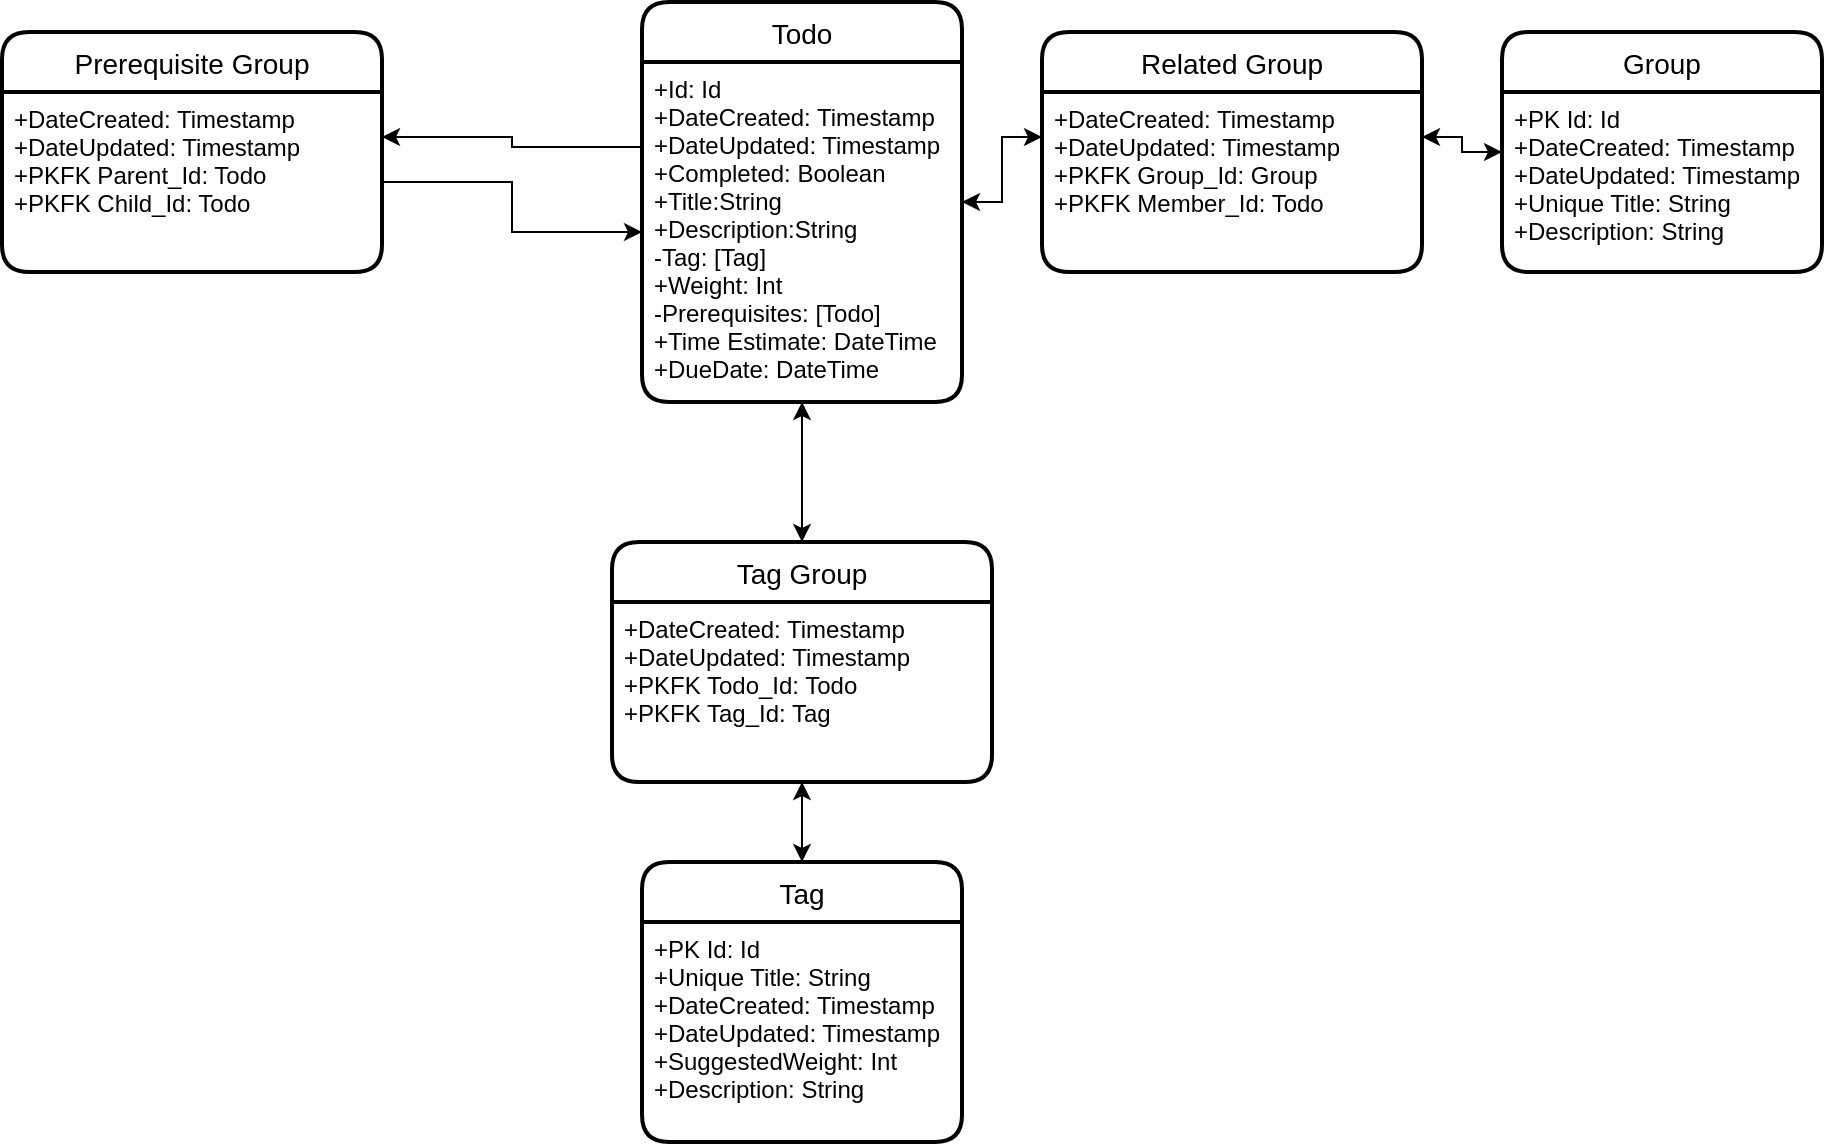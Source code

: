 <mxfile version="14.7.2" type="device" pages="4"><diagram id="w9Z-Ot1DT9RjUsLo7C4t" name="Database"><mxGraphModel dx="1202" dy="752" grid="1" gridSize="10" guides="1" tooltips="1" connect="1" arrows="1" fold="1" page="1" pageScale="1" pageWidth="850" pageHeight="1100" math="0" shadow="0"><root><mxCell id="0"/><mxCell id="1" parent="0"/><mxCell id="lCKme6r000xQtiHqYzqh-4" style="edgeStyle=orthogonalEdgeStyle;rounded=0;orthogonalLoop=1;jettySize=auto;html=1;entryX=0;entryY=0.25;entryDx=0;entryDy=0;startArrow=classic;startFill=1;" parent="1" source="hEsXncQ1UIlWttrNOkni-10" target="uS29JIJUTEtiiOTJYkYj-2" edge="1"><mxGeometry relative="1" as="geometry"/></mxCell><mxCell id="hEsXncQ1UIlWttrNOkni-10" value="Todo" style="swimlane;childLayout=stackLayout;horizontal=1;startSize=30;horizontalStack=0;rounded=1;fontSize=14;fontStyle=0;strokeWidth=2;resizeParent=0;resizeLast=1;shadow=0;dashed=0;align=center;" parent="1" vertex="1"><mxGeometry x="30" y="150" width="160" height="200" as="geometry"/></mxCell><mxCell id="hEsXncQ1UIlWttrNOkni-11" value="+Id: Id&#10;+DateCreated: Timestamp&#10;+DateUpdated: Timestamp&#10;+Completed: Boolean&#10;+Title:String&#10;+Description:String&#10;-Tag: [Tag]&#10;+Weight: Int&#10;-Prerequisites: [Todo]&#10;+Time Estimate: DateTime&#10;+DueDate: DateTime" style="align=left;strokeColor=none;fillColor=none;spacingLeft=4;fontSize=12;verticalAlign=top;resizable=0;rotatable=0;part=1;" parent="hEsXncQ1UIlWttrNOkni-10" vertex="1"><mxGeometry y="30" width="160" height="170" as="geometry"/></mxCell><mxCell id="hEsXncQ1UIlWttrNOkni-14" value="Tag" style="swimlane;childLayout=stackLayout;horizontal=1;startSize=30;horizontalStack=0;rounded=1;fontSize=14;fontStyle=0;strokeWidth=2;resizeParent=0;resizeLast=1;shadow=0;dashed=0;align=center;" parent="1" vertex="1"><mxGeometry x="30" y="580" width="160" height="140" as="geometry"/></mxCell><mxCell id="hEsXncQ1UIlWttrNOkni-15" value="+PK Id: Id&#10;+Unique Title: String&#10;+DateCreated: Timestamp&#10;+DateUpdated: Timestamp&#10;+SuggestedWeight: Int&#10;+Description: String" style="align=left;strokeColor=none;fillColor=none;spacingLeft=4;fontSize=12;verticalAlign=top;resizable=0;rotatable=0;part=1;" parent="hEsXncQ1UIlWttrNOkni-14" vertex="1"><mxGeometry y="30" width="160" height="110" as="geometry"/></mxCell><mxCell id="lCKme6r000xQtiHqYzqh-3" style="edgeStyle=orthogonalEdgeStyle;rounded=0;orthogonalLoop=1;jettySize=auto;html=1;exitX=1;exitY=0.25;exitDx=0;exitDy=0;startArrow=classic;startFill=1;" parent="1" source="uS29JIJUTEtiiOTJYkYj-2" target="XiJTM9VHNmCkI-6jd9-G-1" edge="1"><mxGeometry relative="1" as="geometry"/></mxCell><mxCell id="XiJTM9VHNmCkI-6jd9-G-1" value="Group" style="swimlane;childLayout=stackLayout;horizontal=1;startSize=30;horizontalStack=0;rounded=1;fontSize=14;fontStyle=0;strokeWidth=2;resizeParent=0;resizeLast=1;shadow=0;dashed=0;align=center;" parent="1" vertex="1"><mxGeometry x="460" y="165" width="160" height="120" as="geometry"/></mxCell><mxCell id="XiJTM9VHNmCkI-6jd9-G-2" value="+PK Id: Id&#10;+DateCreated: Timestamp&#10;+DateUpdated: Timestamp&#10;+Unique Title: String&#10;+Description: String" style="align=left;strokeColor=none;fillColor=none;spacingLeft=4;fontSize=12;verticalAlign=top;resizable=0;rotatable=0;part=1;" parent="XiJTM9VHNmCkI-6jd9-G-1" vertex="1"><mxGeometry y="30" width="160" height="90" as="geometry"/></mxCell><mxCell id="uS29JIJUTEtiiOTJYkYj-1" value="Related Group" style="swimlane;childLayout=stackLayout;horizontal=1;startSize=30;horizontalStack=0;rounded=1;fontSize=14;fontStyle=0;strokeWidth=2;resizeParent=0;resizeLast=1;shadow=0;dashed=0;align=center;" parent="1" vertex="1"><mxGeometry x="230" y="165" width="190" height="120" as="geometry"/></mxCell><mxCell id="uS29JIJUTEtiiOTJYkYj-2" value="+DateCreated: Timestamp&#10;+DateUpdated: Timestamp&#10;+PKFK Group_Id: Group&#10;+PKFK Member_Id: Todo" style="align=left;strokeColor=none;fillColor=none;spacingLeft=4;fontSize=12;verticalAlign=top;resizable=0;rotatable=0;part=1;" parent="uS29JIJUTEtiiOTJYkYj-1" vertex="1"><mxGeometry y="30" width="190" height="90" as="geometry"/></mxCell><mxCell id="uS29JIJUTEtiiOTJYkYj-3" value="Tag Group" style="swimlane;childLayout=stackLayout;horizontal=1;startSize=30;horizontalStack=0;rounded=1;fontSize=14;fontStyle=0;strokeWidth=2;resizeParent=0;resizeLast=1;shadow=0;dashed=0;align=center;" parent="1" vertex="1"><mxGeometry x="15" y="420" width="190" height="120" as="geometry"/></mxCell><mxCell id="uS29JIJUTEtiiOTJYkYj-4" value="+DateCreated: Timestamp&#10;+DateUpdated: Timestamp&#10;+PKFK Todo_Id: Todo&#10;+PKFK Tag_Id: Tag" style="align=left;strokeColor=none;fillColor=none;spacingLeft=4;fontSize=12;verticalAlign=top;resizable=0;rotatable=0;part=1;" parent="uS29JIJUTEtiiOTJYkYj-3" vertex="1"><mxGeometry y="30" width="190" height="90" as="geometry"/></mxCell><mxCell id="uS29JIJUTEtiiOTJYkYj-5" value="Prerequisite Group" style="swimlane;childLayout=stackLayout;horizontal=1;startSize=30;horizontalStack=0;rounded=1;fontSize=14;fontStyle=0;strokeWidth=2;resizeParent=0;resizeLast=1;shadow=0;dashed=0;align=center;" parent="1" vertex="1"><mxGeometry x="-290" y="165" width="190" height="120" as="geometry"/></mxCell><mxCell id="uS29JIJUTEtiiOTJYkYj-6" value="+DateCreated: Timestamp&#10;+DateUpdated: Timestamp&#10;+PKFK Parent_Id: Todo&#10;+PKFK Child_Id: Todo" style="align=left;strokeColor=none;fillColor=none;spacingLeft=4;fontSize=12;verticalAlign=top;resizable=0;rotatable=0;part=1;" parent="uS29JIJUTEtiiOTJYkYj-5" vertex="1"><mxGeometry y="30" width="190" height="90" as="geometry"/></mxCell><mxCell id="Gl7ryOvTy7YsA5vWM8f--1" style="edgeStyle=orthogonalEdgeStyle;rounded=0;orthogonalLoop=1;jettySize=auto;html=1;exitX=0;exitY=0.25;exitDx=0;exitDy=0;entryX=1;entryY=0.25;entryDx=0;entryDy=0;" parent="1" source="hEsXncQ1UIlWttrNOkni-11" target="uS29JIJUTEtiiOTJYkYj-6" edge="1"><mxGeometry relative="1" as="geometry"/></mxCell><mxCell id="Gl7ryOvTy7YsA5vWM8f--2" style="edgeStyle=orthogonalEdgeStyle;rounded=0;orthogonalLoop=1;jettySize=auto;html=1;exitX=1;exitY=0.5;exitDx=0;exitDy=0;entryX=0;entryY=0.5;entryDx=0;entryDy=0;" parent="1" source="uS29JIJUTEtiiOTJYkYj-6" target="hEsXncQ1UIlWttrNOkni-11" edge="1"><mxGeometry relative="1" as="geometry"/></mxCell><mxCell id="seiEf7Ec4wVv-uPd3KMD-1" style="edgeStyle=orthogonalEdgeStyle;rounded=0;orthogonalLoop=1;jettySize=auto;html=1;exitX=0.5;exitY=1;exitDx=0;exitDy=0;entryX=0.5;entryY=0;entryDx=0;entryDy=0;startArrow=classic;startFill=1;" parent="1" source="hEsXncQ1UIlWttrNOkni-11" target="uS29JIJUTEtiiOTJYkYj-3" edge="1"><mxGeometry relative="1" as="geometry"/></mxCell><mxCell id="seiEf7Ec4wVv-uPd3KMD-2" style="edgeStyle=orthogonalEdgeStyle;rounded=0;orthogonalLoop=1;jettySize=auto;html=1;exitX=0.5;exitY=1;exitDx=0;exitDy=0;entryX=0.5;entryY=0;entryDx=0;entryDy=0;startArrow=classic;startFill=1;" parent="1" source="uS29JIJUTEtiiOTJYkYj-4" target="hEsXncQ1UIlWttrNOkni-14" edge="1"><mxGeometry relative="1" as="geometry"/></mxCell></root></mxGraphModel></diagram><diagram id="4_vDneGOm17w2C0n7o0x" name="Server"><mxGraphModel dx="2272" dy="762" grid="1" gridSize="10" guides="1" tooltips="1" connect="1" arrows="1" fold="1" page="1" pageScale="1" pageWidth="850" pageHeight="1100" math="0" shadow="0"><root><mxCell id="V-mAatHILPiothK4w5_0-0"/><mxCell id="V-mAatHILPiothK4w5_0-1" parent="V-mAatHILPiothK4w5_0-0"/><mxCell id="w4SJEn5hvBoU4jUlGMGE-0" value="Prerequisite Set" style="swimlane;childLayout=stackLayout;horizontal=1;startSize=30;horizontalStack=0;rounded=1;fontSize=14;fontStyle=0;strokeWidth=2;resizeParent=0;resizeLast=1;shadow=0;dashed=0;align=center;" parent="V-mAatHILPiothK4w5_0-1" vertex="1"><mxGeometry x="-560" y="180" width="190" height="120" as="geometry"/></mxCell><mxCell id="w4SJEn5hvBoU4jUlGMGE-1" value="Created per each prerequisite&#10;group, is a set that uses Id to&#10;keep track of loops at the cost of&#10;space" style="align=left;strokeColor=none;fillColor=none;spacingLeft=4;fontSize=12;verticalAlign=top;resizable=0;rotatable=0;part=1;" parent="w4SJEn5hvBoU4jUlGMGE-0" vertex="1"><mxGeometry y="30" width="190" height="90" as="geometry"/></mxCell></root></mxGraphModel></diagram><diagram id="A3wH4Cf-hCSHLjwGYGNS" name="Wireframe"><mxGraphModel dx="352" dy="752" grid="1" gridSize="10" guides="1" tooltips="1" connect="1" arrows="1" fold="1" page="1" pageScale="1" pageWidth="850" pageHeight="1100" math="0" shadow="0"><root><mxCell id="sL80j_0c56OxRT2lVWYX-0"/><mxCell id="sL80j_0c56OxRT2lVWYX-1" parent="sL80j_0c56OxRT2lVWYX-0"/><mxCell id="D8sPp73t04uxT7QQMLxj-0" value="&lt;span&gt;1. Todo Item&lt;/span&gt;" style="swimlane;childLayout=stackLayout;horizontal=1;startSize=30;horizontalStack=0;rounded=1;fontSize=14;fontStyle=0;strokeWidth=2;resizeParent=0;resizeLast=1;shadow=0;dashed=0;align=left;html=1;" parent="sL80j_0c56OxRT2lVWYX-1" vertex="1"><mxGeometry x="100" y="50" width="280" height="210" as="geometry"/></mxCell><mxCell id="D8sPp73t04uxT7QQMLxj-1" value="Description and other fields" style="align=left;strokeColor=none;fillColor=none;spacingLeft=4;fontSize=12;verticalAlign=top;resizable=0;rotatable=0;part=1;" parent="D8sPp73t04uxT7QQMLxj-0" vertex="1"><mxGeometry y="30" width="280" height="180" as="geometry"/></mxCell><mxCell id="0M_XklMOYM7fN5GcrWqX-1" value="&lt;span&gt;2. Todo Item (Related to 1.)&lt;/span&gt;" style="swimlane;childLayout=stackLayout;horizontal=1;startSize=30;horizontalStack=0;rounded=1;fontSize=14;fontStyle=0;strokeWidth=2;resizeParent=0;resizeLast=1;shadow=0;dashed=0;align=left;html=1;" parent="sL80j_0c56OxRT2lVWYX-1" vertex="1"><mxGeometry x="380" y="50" width="280" height="210" as="geometry"/></mxCell><mxCell id="0M_XklMOYM7fN5GcrWqX-2" value="Description and other fields" style="align=left;strokeColor=none;fillColor=none;spacingLeft=4;fontSize=12;verticalAlign=top;resizable=0;rotatable=0;part=1;" parent="0M_XklMOYM7fN5GcrWqX-1" vertex="1"><mxGeometry y="30" width="280" height="180" as="geometry"/></mxCell><mxCell id="0M_XklMOYM7fN5GcrWqX-3" value="&lt;span&gt;1a. Subtask&lt;/span&gt;" style="swimlane;childLayout=stackLayout;horizontal=1;startSize=30;horizontalStack=0;rounded=1;fontSize=14;fontStyle=0;strokeWidth=2;resizeParent=0;resizeLast=1;shadow=0;dashed=0;align=left;html=1;" parent="sL80j_0c56OxRT2lVWYX-1" vertex="1"><mxGeometry x="110" y="260" width="280" height="120" as="geometry"/></mxCell><mxCell id="0M_XklMOYM7fN5GcrWqX-4" value="Description and other fields" style="align=left;strokeColor=none;fillColor=none;spacingLeft=4;fontSize=12;verticalAlign=top;resizable=0;rotatable=0;part=1;" parent="0M_XklMOYM7fN5GcrWqX-3" vertex="1"><mxGeometry y="30" width="280" height="90" as="geometry"/></mxCell><mxCell id="0M_XklMOYM7fN5GcrWqX-12" value="&lt;span&gt;3. Todo Item (Not related to 1. or 2's group)&lt;/span&gt;" style="swimlane;childLayout=stackLayout;horizontal=1;startSize=30;horizontalStack=0;rounded=1;fontSize=14;fontStyle=0;strokeWidth=2;resizeParent=0;resizeLast=1;shadow=0;dashed=0;align=left;html=1;" parent="sL80j_0c56OxRT2lVWYX-1" vertex="1"><mxGeometry x="680" y="50" width="280" height="210" as="geometry"/></mxCell><mxCell id="0M_XklMOYM7fN5GcrWqX-13" value="Description and other fields" style="align=left;strokeColor=none;fillColor=none;spacingLeft=4;fontSize=12;verticalAlign=top;resizable=0;rotatable=0;part=1;" parent="0M_XklMOYM7fN5GcrWqX-12" vertex="1"><mxGeometry y="30" width="280" height="180" as="geometry"/></mxCell></root></mxGraphModel></diagram><diagram id="UwjL41EMXT0o8Z139Vti" name="Designs"><mxGraphModel dx="1422" dy="762" grid="1" gridSize="10" guides="1" tooltips="1" connect="1" arrows="1" fold="1" page="1" pageScale="1" pageWidth="850" pageHeight="1100" math="0" shadow="0"><root><mxCell id="RYNLO8XI5rRus-8vK2zg-0"/><mxCell id="RYNLO8XI5rRus-8vK2zg-1" parent="RYNLO8XI5rRus-8vK2zg-0"/><mxCell id="KPJKlBR1ceBMhy050iJY-0" value="Design Mode" style="swimlane;childLayout=stackLayout;horizontal=1;startSize=30;horizontalStack=0;rounded=1;fontSize=14;fontStyle=0;strokeWidth=2;resizeParent=0;resizeLast=1;shadow=0;dashed=0;align=center;" parent="RYNLO8XI5rRus-8vK2zg-1" vertex="1"><mxGeometry x="350" y="660" width="160" height="120" as="geometry"/></mxCell><mxCell id="KPJKlBR1ceBMhy050iJY-1" value="Freely and quickly create and&lt;br&gt;insert Todo items in an exploratory way&lt;br&gt;&lt;br&gt;It should feel kinda like putting fields&lt;br&gt;into an excel sheet" style="align=left;strokeColor=none;fillColor=none;spacingLeft=4;fontSize=12;verticalAlign=top;resizable=0;rotatable=0;part=1;html=1;" parent="KPJKlBR1ceBMhy050iJY-0" vertex="1"><mxGeometry y="30" width="160" height="90" as="geometry"/></mxCell><mxCell id="bhMMuwyoMUVr7Swn7S-b-0" value="LogView" style="swimlane;childLayout=stackLayout;horizontal=1;startSize=30;horizontalStack=0;rounded=1;fontSize=14;fontStyle=0;strokeWidth=2;resizeParent=0;resizeLast=1;shadow=0;dashed=0;align=center;" parent="RYNLO8XI5rRus-8vK2zg-1" vertex="1"><mxGeometry x="100" y="650" width="160" height="120" as="geometry"/></mxCell><mxCell id="bhMMuwyoMUVr7Swn7S-b-1" value="Suggests todos to insert into &#10;time slots&#10;&#10;probably should have a submit button" style="align=left;strokeColor=none;fillColor=none;spacingLeft=4;fontSize=12;verticalAlign=top;resizable=0;rotatable=0;part=1;" parent="bhMMuwyoMUVr7Swn7S-b-0" vertex="1"><mxGeometry y="30" width="160" height="90" as="geometry"/></mxCell><mxCell id="e6e8-ffFOj0RSruq59Jb-0" value="controller" style="swimlane;childLayout=stackLayout;horizontal=1;startSize=30;horizontalStack=0;rounded=1;fontSize=14;fontStyle=0;strokeWidth=2;resizeParent=0;resizeLast=1;shadow=0;dashed=0;align=center;" parent="RYNLO8XI5rRus-8vK2zg-1" vertex="1"><mxGeometry x="660" y="660" width="160" height="120" as="geometry"/></mxCell><mxCell id="e6e8-ffFOj0RSruq59Jb-1" value="controller middleman that interacts with the database&#10;" style="align=left;strokeColor=none;fillColor=none;spacingLeft=4;fontSize=12;verticalAlign=top;resizable=0;rotatable=0;part=1;" parent="e6e8-ffFOj0RSruq59Jb-0" vertex="1"><mxGeometry y="30" width="160" height="90" as="geometry"/></mxCell><mxCell id="LnxWvuGrMBJ3guCzbwa6-0" value="Focus View" style="swimlane;childLayout=stackLayout;horizontal=1;startSize=30;horizontalStack=0;rounded=1;fontSize=14;fontStyle=0;strokeWidth=2;resizeParent=0;resizeLast=1;shadow=0;dashed=0;align=center;" vertex="1" parent="RYNLO8XI5rRus-8vK2zg-1"><mxGeometry x="490" y="860" width="160" height="120" as="geometry"/></mxCell><mxCell id="LnxWvuGrMBJ3guCzbwa6-1" value="only load and display grouped&lt;br&gt;or selected or otherwise queried" style="align=left;strokeColor=none;fillColor=none;spacingLeft=4;fontSize=12;verticalAlign=top;resizable=0;rotatable=0;part=1;html=1;" vertex="1" parent="LnxWvuGrMBJ3guCzbwa6-0"><mxGeometry y="30" width="160" height="90" as="geometry"/></mxCell><mxCell id="D0tNxobxzfy6XdUP4umz-0" value="Config files?" style="swimlane;childLayout=stackLayout;horizontal=1;startSize=30;horizontalStack=0;rounded=1;fontSize=14;fontStyle=0;strokeWidth=2;resizeParent=0;resizeLast=1;shadow=0;dashed=0;align=center;" vertex="1" parent="RYNLO8XI5rRus-8vK2zg-1"><mxGeometry x="160" y="840" width="160" height="120" as="geometry"/></mxCell></root></mxGraphModel></diagram></mxfile>